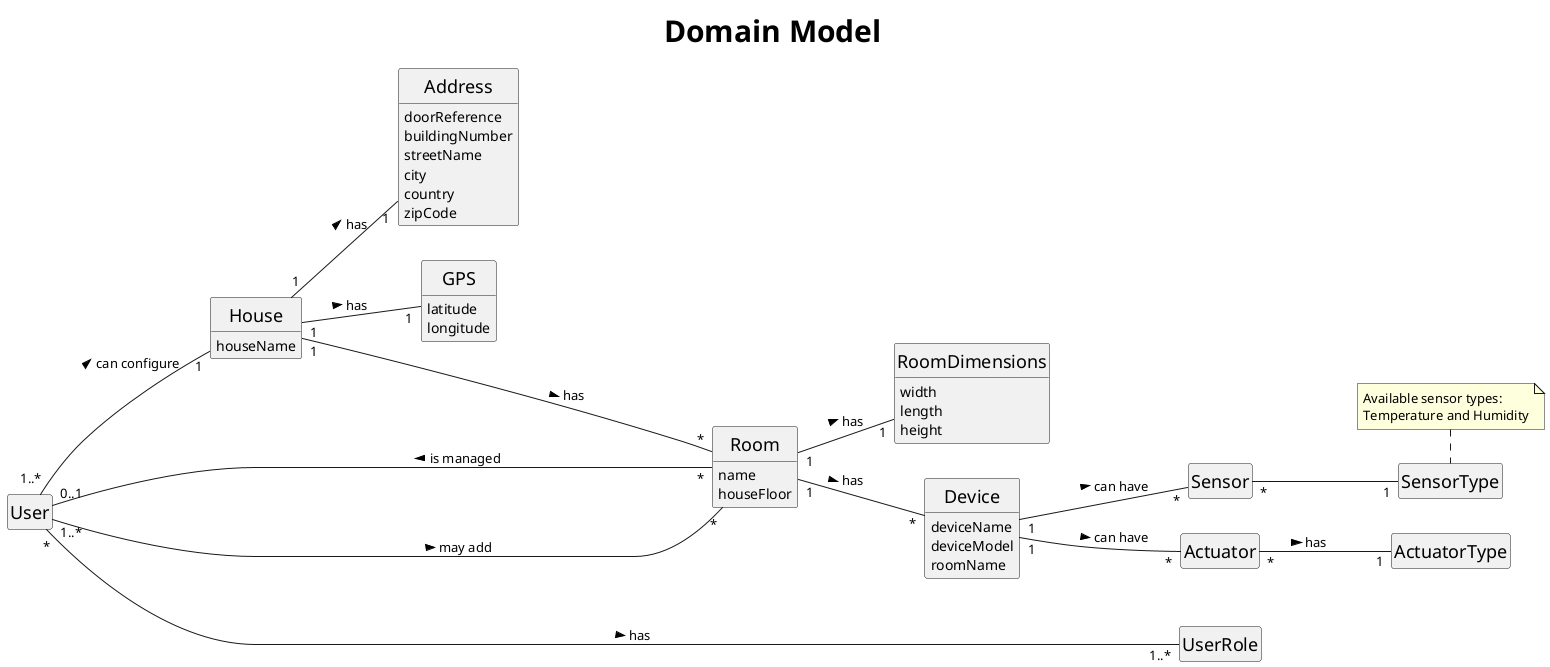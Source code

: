 @startuml
title <size: 30> Domain Model

skinparam style strictuml
hide empty members
left to right direction
skinparam ClassFontSize 18

class House {
houseName
}

class Address {
doorReference
buildingNumber
streetName
city
country
zipCode
}

class GPS {
latitude
longitude
}

class Room {
name
houseFloor
}

class RoomDimensions {
width
length
height
}

class Device {
deviceName
deviceModel
roomName
}


class Sensor {
}

class SensorType {
}

class Actuator {
}

class ActuatorType {
}

class User {
}

class UserRole {
}

User "*" ------- "1..*" UserRole : > has
User "1..*"-- "1" House : > can configure
User "0..1" -- "*" Room : < is managed
User "1..*" ----- "*" Room : > may add

House "1" -- "*" Room : > has
House "1" -- "1" Address : > has
House "1" -- "1" GPS : > has

Room "1" -- "*" Device : > has
Room "1" -- "1" RoomDimensions : > has

Device "1" -- "*" Sensor : > can have
Sensor "*" -- "1" SensorType
Device "1" -- "*" Actuator : > can have
Actuator "*" -- "1" ActuatorType : > has

note top of SensorType : Available sensor types:\nTemperature and Humidity

@enduml
